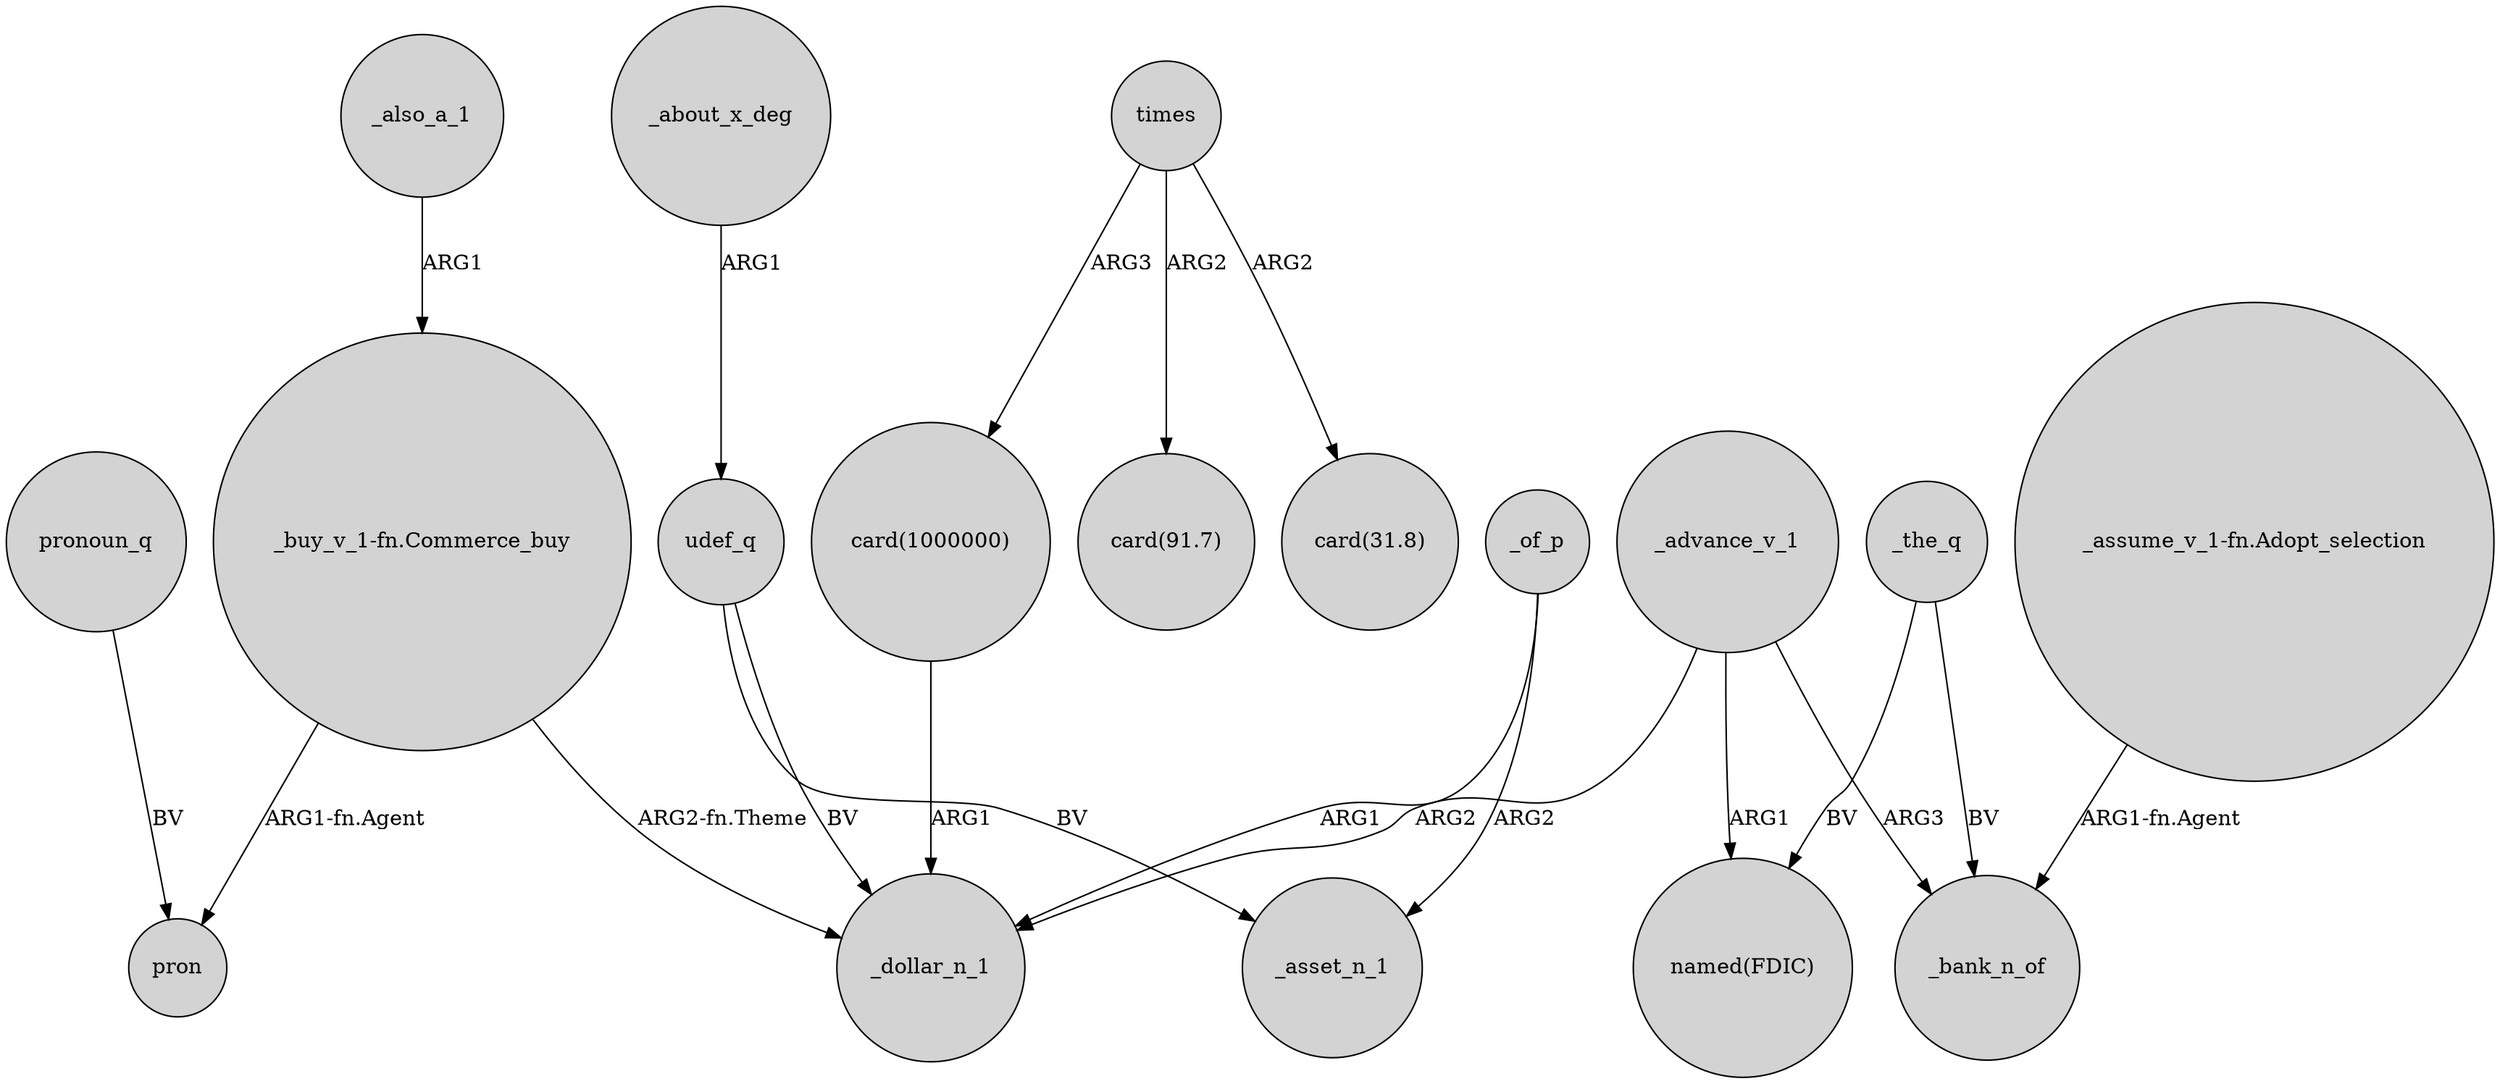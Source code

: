 digraph {
	node [shape=circle style=filled]
	"card(1000000)" -> _dollar_n_1 [label=ARG1]
	_advance_v_1 -> _dollar_n_1 [label=ARG2]
	"_buy_v_1-fn.Commerce_buy" -> pron [label="ARG1-fn.Agent"]
	_of_p -> _dollar_n_1 [label=ARG1]
	_about_x_deg -> udef_q [label=ARG1]
	udef_q -> _asset_n_1 [label=BV]
	_of_p -> _asset_n_1 [label=ARG2]
	times -> "card(31.8)" [label=ARG2]
	_advance_v_1 -> _bank_n_of [label=ARG3]
	pronoun_q -> pron [label=BV]
	_the_q -> _bank_n_of [label=BV]
	times -> "card(1000000)" [label=ARG3]
	_advance_v_1 -> "named(FDIC)" [label=ARG1]
	times -> "card(91.7)" [label=ARG2]
	_the_q -> "named(FDIC)" [label=BV]
	"_buy_v_1-fn.Commerce_buy" -> _dollar_n_1 [label="ARG2-fn.Theme"]
	"_assume_v_1-fn.Adopt_selection" -> _bank_n_of [label="ARG1-fn.Agent"]
	_also_a_1 -> "_buy_v_1-fn.Commerce_buy" [label=ARG1]
	udef_q -> _dollar_n_1 [label=BV]
}
